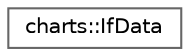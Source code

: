 digraph "Graphical Class Hierarchy"
{
 // LATEX_PDF_SIZE
  bgcolor="transparent";
  edge [fontname=Helvetica,fontsize=10,labelfontname=Helvetica,labelfontsize=10];
  node [fontname=Helvetica,fontsize=10,shape=box,height=0.2,width=0.4];
  rankdir="LR";
  Node0 [id="Node000000",label="charts::IfData",height=0.2,width=0.4,color="grey40", fillcolor="white", style="filled",URL="$structcharts_1_1IfData.html",tooltip=" "];
}

